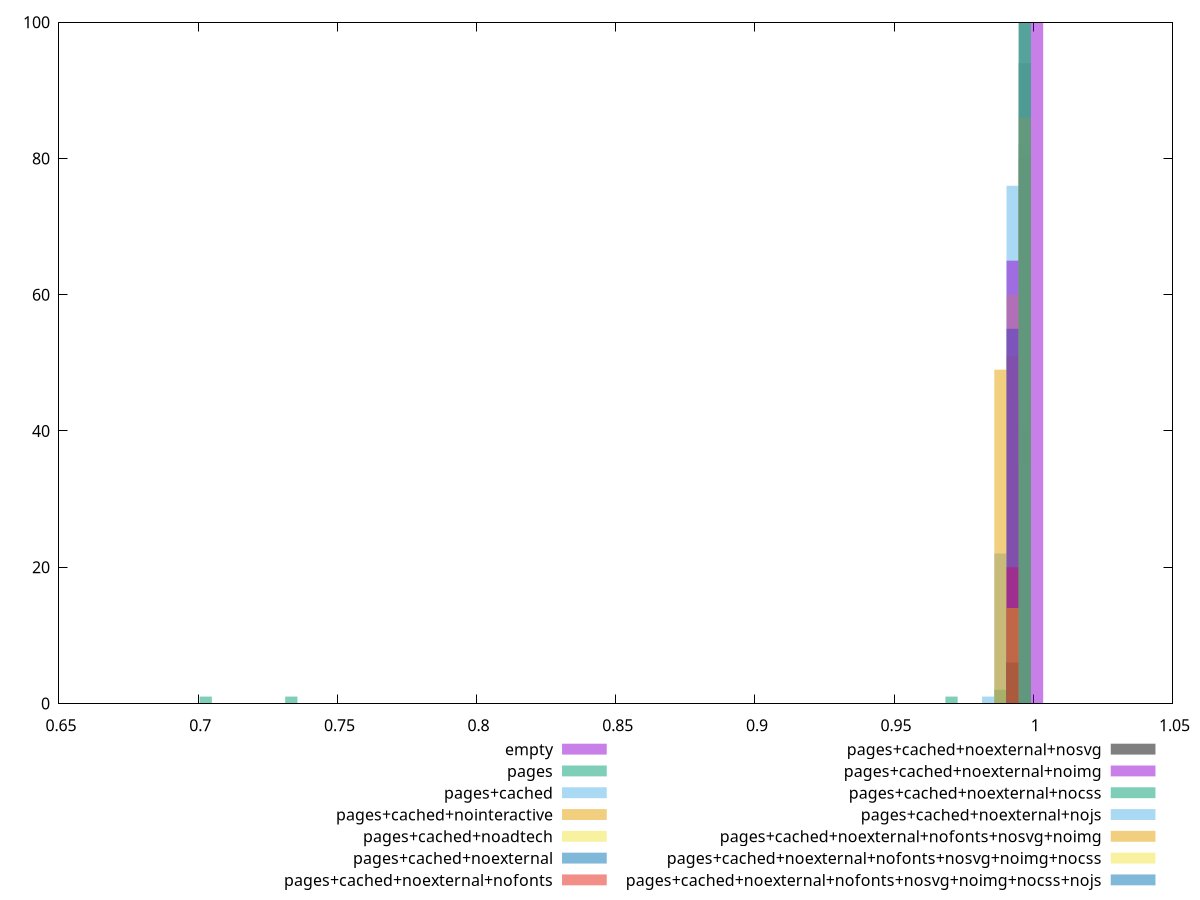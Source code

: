 reset
set terminal svg size 640, 620 enhanced background rgb 'white'
set output "report_00007_2020-12-11T15:55:29.892Z/first-cpu-idle/comparison/histogram/all_score.svg"

$empty <<EOF
1.0013565938096554 100
EOF

$pages <<EOF
0.7027063816208108 1
0.9969646789245253 82
0.9925727640393953 13
0.9881808491542652 2
0.970613189613745 1
0.7334497858167213 1
EOF

$pagesCached <<EOF
0.9969646789245253 1
0.9925727640393953 76
0.9881808491542652 22
0.9837889342691352 1
EOF

$pagesCachedNointeractive <<EOF
0.9925727640393953 51
0.9881808491542652 49
EOF

$pagesCachedNoadtech <<EOF
0.9925727640393953 60
0.9969646789245253 40
EOF

$pagesCachedNoexternal <<EOF
0.9969646789245253 45
0.9925727640393953 55
EOF

$pagesCachedNoexternalNofonts <<EOF
0.9969646789245253 80
0.9925727640393953 20
EOF

$pagesCachedNoexternalNosvg <<EOF
0.9969646789245253 94
0.9925727640393953 6
EOF

$pagesCachedNoexternalNoimg <<EOF
0.9969646789245253 35
0.9925727640393953 65
EOF

$pagesCachedNoexternalNocss <<EOF
0.9969646789245253 100
EOF

$pagesCachedNoexternalNojs <<EOF
0.9969646789245253 100
EOF

$pagesCachedNoexternalNofontsNosvgNoimg <<EOF
0.9969646789245253 86
0.9925727640393953 14
EOF

$pagesCachedNoexternalNofontsNosvgNoimgNocss <<EOF
0.9969646789245253 100
EOF

$pagesCachedNoexternalNofontsNosvgNoimgNocssNojs <<EOF
0.9969646789245253 100
EOF

set key outside below
set boxwidth 0.0043919148851300676
set yrange [0:100]
set style fill transparent solid 0.5 noborder

plot \
  $empty title "empty" with boxes, \
  $pages title "pages" with boxes, \
  $pagesCached title "pages+cached" with boxes, \
  $pagesCachedNointeractive title "pages+cached+nointeractive" with boxes, \
  $pagesCachedNoadtech title "pages+cached+noadtech" with boxes, \
  $pagesCachedNoexternal title "pages+cached+noexternal" with boxes, \
  $pagesCachedNoexternalNofonts title "pages+cached+noexternal+nofonts" with boxes, \
  $pagesCachedNoexternalNosvg title "pages+cached+noexternal+nosvg" with boxes, \
  $pagesCachedNoexternalNoimg title "pages+cached+noexternal+noimg" with boxes, \
  $pagesCachedNoexternalNocss title "pages+cached+noexternal+nocss" with boxes, \
  $pagesCachedNoexternalNojs title "pages+cached+noexternal+nojs" with boxes, \
  $pagesCachedNoexternalNofontsNosvgNoimg title "pages+cached+noexternal+nofonts+nosvg+noimg" with boxes, \
  $pagesCachedNoexternalNofontsNosvgNoimgNocss title "pages+cached+noexternal+nofonts+nosvg+noimg+nocss" with boxes, \
  $pagesCachedNoexternalNofontsNosvgNoimgNocssNojs title "pages+cached+noexternal+nofonts+nosvg+noimg+nocss+nojs" with boxes, \


reset